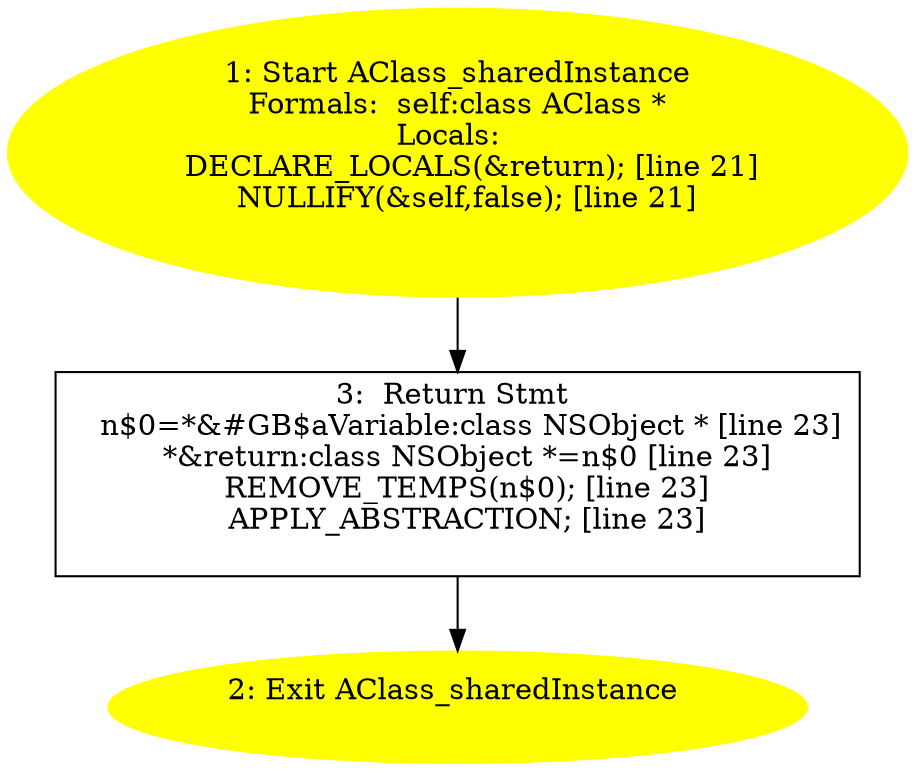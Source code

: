 digraph iCFG {
3 [label="3:  Return Stmt \n   n$0=*&#GB$aVariable:class NSObject * [line 23]\n  *&return:class NSObject *=n$0 [line 23]\n  REMOVE_TEMPS(n$0); [line 23]\n  APPLY_ABSTRACTION; [line 23]\n " shape="box"]
	

	 3 -> 2 ;
2 [label="2: Exit AClass_sharedInstance \n  " color=yellow style=filled]
	

1 [label="1: Start AClass_sharedInstance\nFormals:  self:class AClass *\nLocals:  \n   DECLARE_LOCALS(&return); [line 21]\n  NULLIFY(&self,false); [line 21]\n " color=yellow style=filled]
	

	 1 -> 3 ;
}
